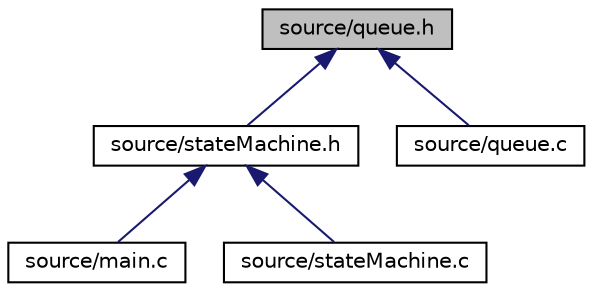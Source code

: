 digraph "source/queue.h"
{
  edge [fontname="Helvetica",fontsize="10",labelfontname="Helvetica",labelfontsize="10"];
  node [fontname="Helvetica",fontsize="10",shape=record];
  Node1 [label="source/queue.h",height=0.2,width=0.4,color="black", fillcolor="grey75", style="filled", fontcolor="black"];
  Node1 -> Node2 [dir="back",color="midnightblue",fontsize="10",style="solid"];
  Node2 [label="source/stateMachine.h",height=0.2,width=0.4,color="black", fillcolor="white", style="filled",URL="$stateMachine_8h.html",tooltip="Contains functions to be called if certain events are triggered. "];
  Node2 -> Node3 [dir="back",color="midnightblue",fontsize="10",style="solid"];
  Node3 [label="source/main.c",height=0.2,width=0.4,color="black", fillcolor="white", style="filled",URL="$main_8c_source.html"];
  Node2 -> Node4 [dir="back",color="midnightblue",fontsize="10",style="solid"];
  Node4 [label="source/stateMachine.c",height=0.2,width=0.4,color="black", fillcolor="white", style="filled",URL="$stateMachine_8c_source.html"];
  Node1 -> Node5 [dir="back",color="midnightblue",fontsize="10",style="solid"];
  Node5 [label="source/queue.c",height=0.2,width=0.4,color="black", fillcolor="white", style="filled",URL="$queue_8c_source.html"];
}
